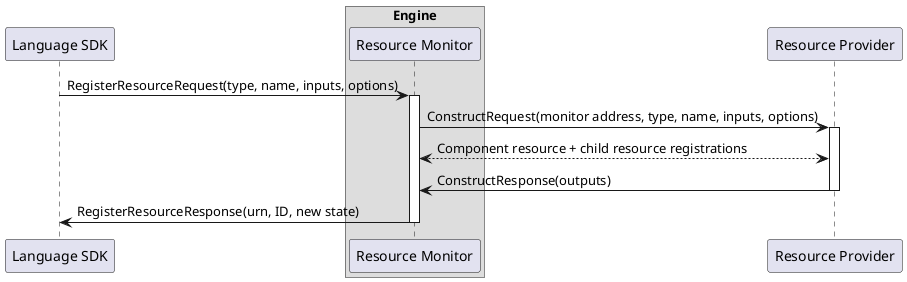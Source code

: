 @startuml
participant "Language SDK" order 10
box "Engine"
participant "Resource Monitor" order 15
end box
participant "Resource Provider" order 30

"Language SDK" -> "Resource Monitor" ++ : RegisterResourceRequest(type, name, inputs, options)
"Resource Monitor" -> "Resource Provider" ++ : ConstructRequest(monitor address, type, name, inputs, options)
"Resource Provider" <--> "Resource Monitor": Component resource + child resource registrations
"Resource Monitor" <- "Resource Provider" -- : ConstructResponse(outputs)
"Language SDK" <- "Resource Monitor" -- : RegisterResourceResponse(urn, ID, new state)
@enduml
